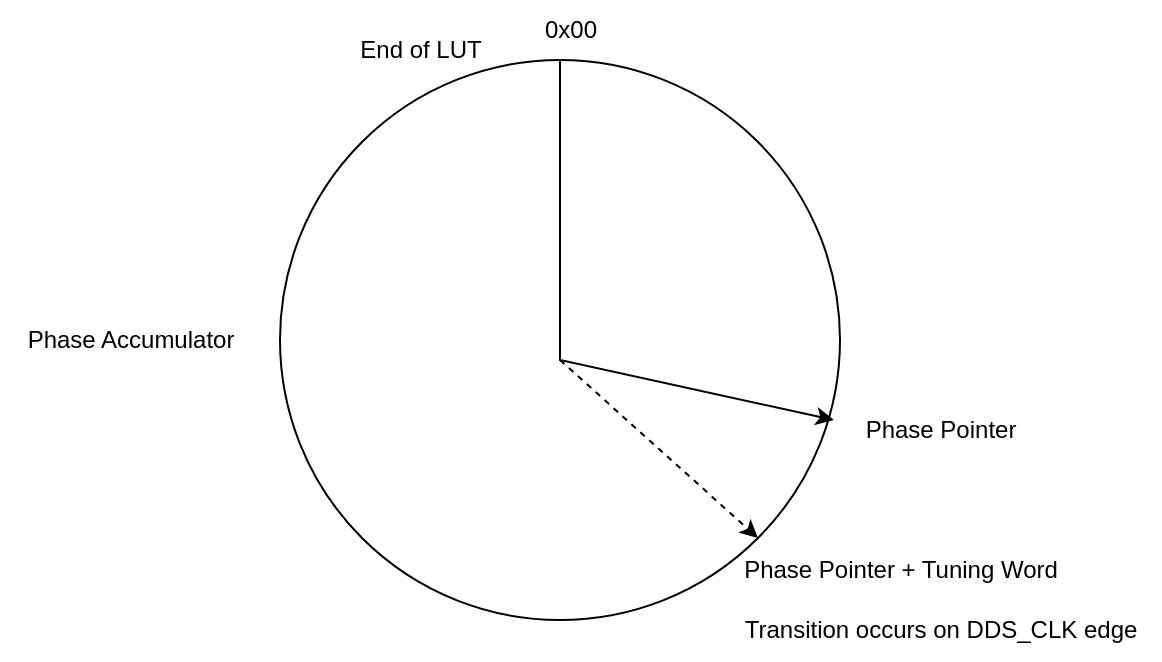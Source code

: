 <mxfile version="20.5.3"><diagram id="zu7tdJ1ACWxHp8H__XH7" name="Page-1"><mxGraphModel dx="978" dy="519" grid="1" gridSize="10" guides="1" tooltips="1" connect="1" arrows="1" fold="1" page="1" pageScale="1" pageWidth="850" pageHeight="1100" math="0" shadow="0"><root><mxCell id="0"/><mxCell id="1" parent="0"/><mxCell id="xflwmnFojfBl9ELuZL8O-1" value="" style="ellipse;whiteSpace=wrap;html=1;aspect=fixed;" vertex="1" parent="1"><mxGeometry x="280" y="220" width="280" height="280" as="geometry"/></mxCell><mxCell id="xflwmnFojfBl9ELuZL8O-4" value="Phase Accumulator" style="text;html=1;align=center;verticalAlign=middle;resizable=0;points=[];autosize=1;strokeColor=none;fillColor=none;" vertex="1" parent="1"><mxGeometry x="140" y="345" width="130" height="30" as="geometry"/></mxCell><mxCell id="xflwmnFojfBl9ELuZL8O-5" value="0x00" style="text;html=1;align=center;verticalAlign=middle;resizable=0;points=[];autosize=1;strokeColor=none;fillColor=none;" vertex="1" parent="1"><mxGeometry x="400" y="190" width="50" height="30" as="geometry"/></mxCell><mxCell id="xflwmnFojfBl9ELuZL8O-6" value="End of LUT" style="text;html=1;align=center;verticalAlign=middle;resizable=0;points=[];autosize=1;strokeColor=none;fillColor=none;" vertex="1" parent="1"><mxGeometry x="310" y="200" width="80" height="30" as="geometry"/></mxCell><mxCell id="xflwmnFojfBl9ELuZL8O-7" value="Phase Pointer" style="text;html=1;align=center;verticalAlign=middle;resizable=0;points=[];autosize=1;strokeColor=none;fillColor=none;" vertex="1" parent="1"><mxGeometry x="560" y="390" width="100" height="30" as="geometry"/></mxCell><mxCell id="xflwmnFojfBl9ELuZL8O-9" value="" style="endArrow=classic;html=1;rounded=0;strokeColor=default;entryX=0.989;entryY=0.643;entryDx=0;entryDy=0;entryPerimeter=0;exitX=0.5;exitY=0;exitDx=0;exitDy=0;" edge="1" parent="1" source="xflwmnFojfBl9ELuZL8O-1" target="xflwmnFojfBl9ELuZL8O-1"><mxGeometry width="50" height="50" relative="1" as="geometry"><mxPoint x="440" y="415" as="sourcePoint"/><mxPoint x="490" y="365" as="targetPoint"/><Array as="points"><mxPoint x="420" y="370"/></Array></mxGeometry></mxCell><mxCell id="xflwmnFojfBl9ELuZL8O-10" value="" style="endArrow=classic;html=1;rounded=0;strokeColor=default;entryX=1;entryY=1;entryDx=0;entryDy=0;dashed=1;" edge="1" parent="1" target="xflwmnFojfBl9ELuZL8O-1"><mxGeometry width="50" height="50" relative="1" as="geometry"><mxPoint x="420" y="220" as="sourcePoint"/><mxPoint x="450" y="410" as="targetPoint"/><Array as="points"><mxPoint x="420" y="370"/></Array></mxGeometry></mxCell><mxCell id="xflwmnFojfBl9ELuZL8O-11" value="Phase Pointer + Tuning Word" style="text;html=1;align=center;verticalAlign=middle;resizable=0;points=[];autosize=1;strokeColor=none;fillColor=none;" vertex="1" parent="1"><mxGeometry x="500" y="460" width="180" height="30" as="geometry"/></mxCell><mxCell id="xflwmnFojfBl9ELuZL8O-12" value="Transition occurs on DDS_CLK edge" style="text;html=1;align=center;verticalAlign=middle;resizable=0;points=[];autosize=1;strokeColor=none;fillColor=none;" vertex="1" parent="1"><mxGeometry x="500" y="490" width="220" height="30" as="geometry"/></mxCell></root></mxGraphModel></diagram></mxfile>